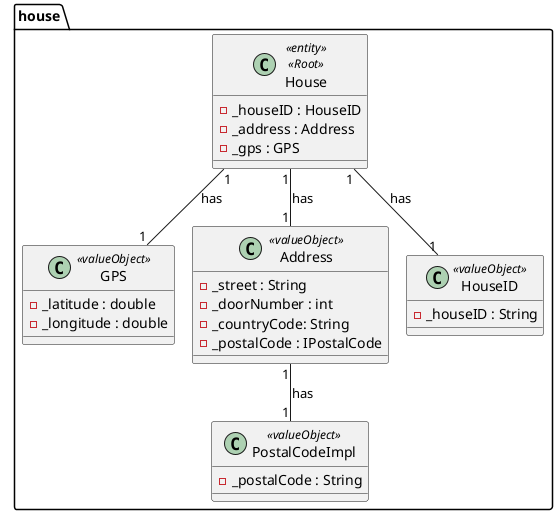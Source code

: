 @startuml
'https://plantuml.com/class-diagram
!pragma layout smetana

package house {

    class House <<entity>> <<Root>> {
    - _houseID : HouseID
    - _address : Address
    - _gps : GPS
    }

    class GPS <<valueObject>> {
    - _latitude : double
    - _longitude : double
    }

    class Address <<valueObject>> {
    - _street : String
    - _doorNumber : int
    - _countryCode: String
    - _postalCode : IPostalCode
    }

    class PostalCodeImpl <<valueObject>> {
    - _postalCode : String
    }


    class HouseID <<valueObject>> {
    - _houseID : String
    }
}

House "1" -- "1" HouseID : has
House "1" -- "1" GPS : has
House "1" -- "1" Address : has
Address "1" -- "1" PostalCodeImpl : has

@enduml